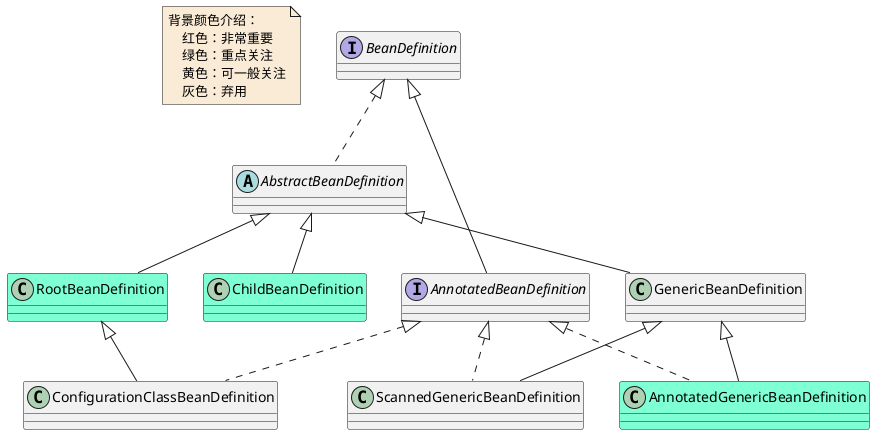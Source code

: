 @startuml

note  as N1 #FAEBD7
    背景颜色介绍：
        红色：非常重要
        绿色：重点关注
        黄色：可一般关注
        灰色：弃用
end note


interface BeanDefinition
abstract class AbstractBeanDefinition
interface AnnotatedBeanDefinition
class AnnotatedGenericBeanDefinition #7FFFD4
class ChildBeanDefinition #7FFFD4
class ConfigurationClassBeanDefinition
class RootBeanDefinition #7FFFD4
class ScannedGenericBeanDefinition



AbstractBeanDefinition <|-- ChildBeanDefinition
AbstractBeanDefinition <|-- GenericBeanDefinition
AbstractBeanDefinition <|-- RootBeanDefinition


AnnotatedBeanDefinition <|.. AnnotatedGenericBeanDefinition
AnnotatedBeanDefinition <|.. ConfigurationClassBeanDefinition
AnnotatedBeanDefinition <|.. ScannedGenericBeanDefinition

BeanDefinition <|.. AbstractBeanDefinition
BeanDefinition <|-- AnnotatedBeanDefinition

GenericBeanDefinition <|-- AnnotatedGenericBeanDefinition
GenericBeanDefinition <|-- ScannedGenericBeanDefinition


RootBeanDefinition <|-- ConfigurationClassBeanDefinition



@enduml
